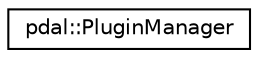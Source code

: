 digraph "Graphical Class Hierarchy"
{
  edge [fontname="Helvetica",fontsize="10",labelfontname="Helvetica",labelfontsize="10"];
  node [fontname="Helvetica",fontsize="10",shape=record];
  rankdir="LR";
  Node1 [label="pdal::PluginManager",height=0.2,width=0.4,color="black", fillcolor="white", style="filled",URL="$classpdal_1_1PluginManager.html"];
}
